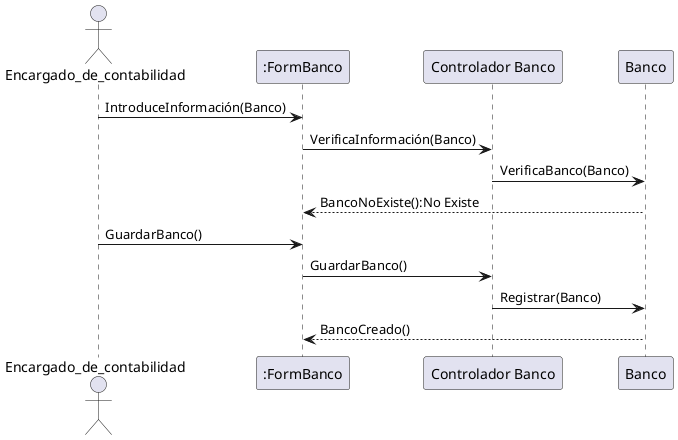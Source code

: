 @startuml 10. Gestionar Banco

actor Encargado_de_contabilidad


Encargado_de_contabilidad -> ":FormBanco": IntroduceInformación(Banco)



":FormBanco" -> "Controlador Banco": VerificaInformación(Banco)


"Controlador Banco" -> "Banco": VerificaBanco(Banco)

"Banco"--> ":FormBanco" : BancoNoExiste():No Existe

Encargado_de_contabilidad -> ":FormBanco": GuardarBanco() 
":FormBanco" -> "Controlador Banco": GuardarBanco() 

"Controlador Banco" -> "Banco": Registrar(Banco)

"Banco"--> ":FormBanco" : BancoCreado()




@enduml